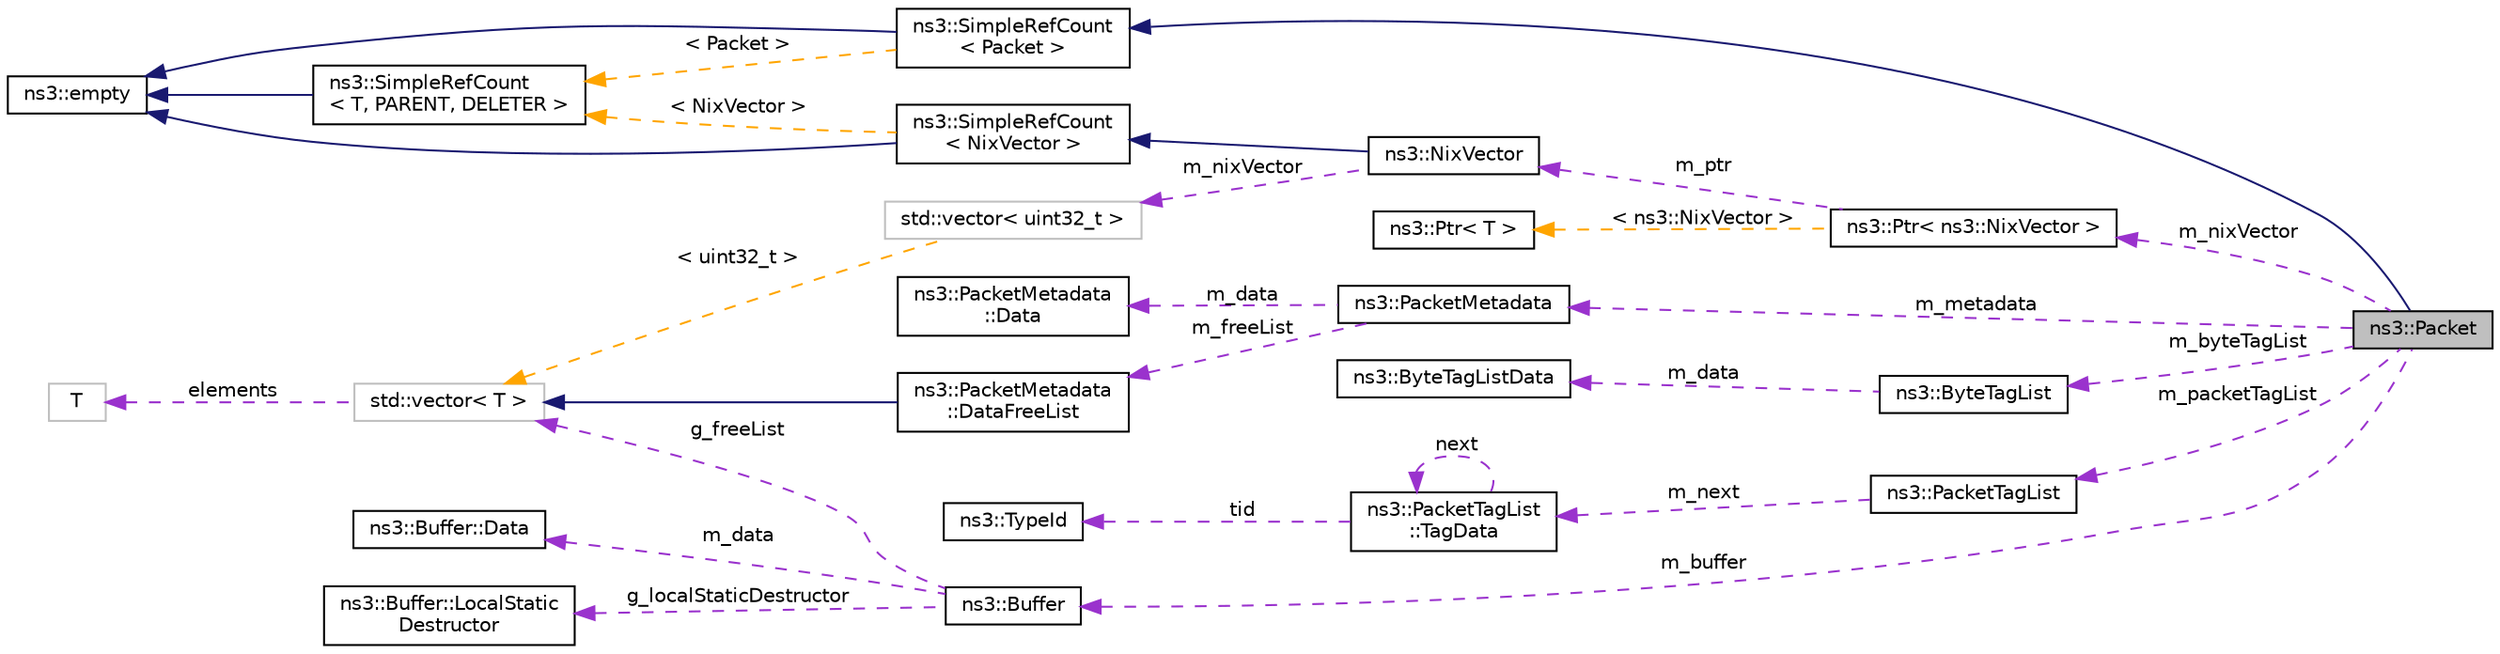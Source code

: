 digraph "ns3::Packet"
{
 // LATEX_PDF_SIZE
  edge [fontname="Helvetica",fontsize="10",labelfontname="Helvetica",labelfontsize="10"];
  node [fontname="Helvetica",fontsize="10",shape=record];
  rankdir="LR";
  Node1 [label="ns3::Packet",height=0.2,width=0.4,color="black", fillcolor="grey75", style="filled", fontcolor="black",tooltip="network packets"];
  Node2 -> Node1 [dir="back",color="midnightblue",fontsize="10",style="solid",fontname="Helvetica"];
  Node2 [label="ns3::SimpleRefCount\l\< Packet \>",height=0.2,width=0.4,color="black", fillcolor="white", style="filled",URL="$classns3_1_1_simple_ref_count.html",tooltip=" "];
  Node3 -> Node2 [dir="back",color="midnightblue",fontsize="10",style="solid",fontname="Helvetica"];
  Node3 [label="ns3::empty",height=0.2,width=0.4,color="black", fillcolor="white", style="filled",URL="$classns3_1_1empty.html",tooltip="make Callback use a separate empty type"];
  Node4 -> Node2 [dir="back",color="orange",fontsize="10",style="dashed",label=" \< Packet \>" ,fontname="Helvetica"];
  Node4 [label="ns3::SimpleRefCount\l\< T, PARENT, DELETER \>",height=0.2,width=0.4,color="black", fillcolor="white", style="filled",URL="$classns3_1_1_simple_ref_count.html",tooltip="A template-based reference counting class."];
  Node3 -> Node4 [dir="back",color="midnightblue",fontsize="10",style="solid",fontname="Helvetica"];
  Node5 -> Node1 [dir="back",color="darkorchid3",fontsize="10",style="dashed",label=" m_nixVector" ,fontname="Helvetica"];
  Node5 [label="ns3::Ptr\< ns3::NixVector \>",height=0.2,width=0.4,color="black", fillcolor="white", style="filled",URL="$classns3_1_1_ptr.html",tooltip=" "];
  Node6 -> Node5 [dir="back",color="darkorchid3",fontsize="10",style="dashed",label=" m_ptr" ,fontname="Helvetica"];
  Node6 [label="ns3::NixVector",height=0.2,width=0.4,color="black", fillcolor="white", style="filled",URL="$classns3_1_1_nix_vector.html",tooltip="Neighbor-index data structure for nix-vector routing."];
  Node7 -> Node6 [dir="back",color="midnightblue",fontsize="10",style="solid",fontname="Helvetica"];
  Node7 [label="ns3::SimpleRefCount\l\< NixVector \>",height=0.2,width=0.4,color="black", fillcolor="white", style="filled",URL="$classns3_1_1_simple_ref_count.html",tooltip=" "];
  Node3 -> Node7 [dir="back",color="midnightblue",fontsize="10",style="solid",fontname="Helvetica"];
  Node4 -> Node7 [dir="back",color="orange",fontsize="10",style="dashed",label=" \< NixVector \>" ,fontname="Helvetica"];
  Node8 -> Node6 [dir="back",color="darkorchid3",fontsize="10",style="dashed",label=" m_nixVector" ,fontname="Helvetica"];
  Node8 [label="std::vector\< uint32_t \>",height=0.2,width=0.4,color="grey75", fillcolor="white", style="filled",tooltip=" "];
  Node9 -> Node8 [dir="back",color="orange",fontsize="10",style="dashed",label=" \< uint32_t \>" ,fontname="Helvetica"];
  Node9 [label="std::vector\< T \>",height=0.2,width=0.4,color="grey75", fillcolor="white", style="filled",tooltip=" "];
  Node10 -> Node9 [dir="back",color="darkorchid3",fontsize="10",style="dashed",label=" elements" ,fontname="Helvetica"];
  Node10 [label="T",height=0.2,width=0.4,color="grey75", fillcolor="white", style="filled",tooltip=" "];
  Node11 -> Node5 [dir="back",color="orange",fontsize="10",style="dashed",label=" \< ns3::NixVector \>" ,fontname="Helvetica"];
  Node11 [label="ns3::Ptr\< T \>",height=0.2,width=0.4,color="black", fillcolor="white", style="filled",URL="$classns3_1_1_ptr.html",tooltip="Smart pointer class similar to boost::intrusive_ptr."];
  Node12 -> Node1 [dir="back",color="darkorchid3",fontsize="10",style="dashed",label=" m_metadata" ,fontname="Helvetica"];
  Node12 [label="ns3::PacketMetadata",height=0.2,width=0.4,color="black", fillcolor="white", style="filled",URL="$classns3_1_1_packet_metadata.html",tooltip="Handle packet metadata about packet headers and trailers."];
  Node13 -> Node12 [dir="back",color="darkorchid3",fontsize="10",style="dashed",label=" m_data" ,fontname="Helvetica"];
  Node13 [label="ns3::PacketMetadata\l::Data",height=0.2,width=0.4,color="black", fillcolor="white", style="filled",URL="$structns3_1_1_packet_metadata_1_1_data.html",tooltip="Data structure."];
  Node14 -> Node12 [dir="back",color="darkorchid3",fontsize="10",style="dashed",label=" m_freeList" ,fontname="Helvetica"];
  Node14 [label="ns3::PacketMetadata\l::DataFreeList",height=0.2,width=0.4,color="black", fillcolor="white", style="filled",URL="$classns3_1_1_packet_metadata_1_1_data_free_list.html",tooltip="Class to hold all the metadata."];
  Node9 -> Node14 [dir="back",color="midnightblue",fontsize="10",style="solid",fontname="Helvetica"];
  Node15 -> Node1 [dir="back",color="darkorchid3",fontsize="10",style="dashed",label=" m_byteTagList" ,fontname="Helvetica"];
  Node15 [label="ns3::ByteTagList",height=0.2,width=0.4,color="black", fillcolor="white", style="filled",URL="$classns3_1_1_byte_tag_list.html",tooltip="keep track of the byte tags stored in a packet."];
  Node16 -> Node15 [dir="back",color="darkorchid3",fontsize="10",style="dashed",label=" m_data" ,fontname="Helvetica"];
  Node16 [label="ns3::ByteTagListData",height=0.2,width=0.4,color="black", fillcolor="white", style="filled",URL="$structns3_1_1_byte_tag_list_data.html",tooltip="Internal representation of the byte tags stored in a packet."];
  Node17 -> Node1 [dir="back",color="darkorchid3",fontsize="10",style="dashed",label=" m_packetTagList" ,fontname="Helvetica"];
  Node17 [label="ns3::PacketTagList",height=0.2,width=0.4,color="black", fillcolor="white", style="filled",URL="$classns3_1_1_packet_tag_list.html",tooltip="List of the packet tags stored in a packet."];
  Node18 -> Node17 [dir="back",color="darkorchid3",fontsize="10",style="dashed",label=" m_next" ,fontname="Helvetica"];
  Node18 [label="ns3::PacketTagList\l::TagData",height=0.2,width=0.4,color="black", fillcolor="white", style="filled",URL="$structns3_1_1_packet_tag_list_1_1_tag_data.html",tooltip="Tree node for sharing serialized tags."];
  Node18 -> Node18 [dir="back",color="darkorchid3",fontsize="10",style="dashed",label=" next" ,fontname="Helvetica"];
  Node19 -> Node18 [dir="back",color="darkorchid3",fontsize="10",style="dashed",label=" tid" ,fontname="Helvetica"];
  Node19 [label="ns3::TypeId",height=0.2,width=0.4,color="black", fillcolor="white", style="filled",URL="$classns3_1_1_type_id.html",tooltip="a unique identifier for an interface."];
  Node20 -> Node1 [dir="back",color="darkorchid3",fontsize="10",style="dashed",label=" m_buffer" ,fontname="Helvetica"];
  Node20 [label="ns3::Buffer",height=0.2,width=0.4,color="black", fillcolor="white", style="filled",URL="$classns3_1_1_buffer.html",tooltip="automatically resized byte buffer"];
  Node21 -> Node20 [dir="back",color="darkorchid3",fontsize="10",style="dashed",label=" m_data" ,fontname="Helvetica"];
  Node21 [label="ns3::Buffer::Data",height=0.2,width=0.4,color="black", fillcolor="white", style="filled",URL="$structns3_1_1_buffer_1_1_data.html",tooltip="This data structure is variable-sized through its last member whose size is determined at allocation ..."];
  Node22 -> Node20 [dir="back",color="darkorchid3",fontsize="10",style="dashed",label=" g_localStaticDestructor" ,fontname="Helvetica"];
  Node22 [label="ns3::Buffer::LocalStatic\lDestructor",height=0.2,width=0.4,color="black", fillcolor="white", style="filled",URL="$structns3_1_1_buffer_1_1_local_static_destructor.html",tooltip="Local static destructor structure."];
  Node9 -> Node20 [dir="back",color="darkorchid3",fontsize="10",style="dashed",label=" g_freeList" ,fontname="Helvetica"];
}
